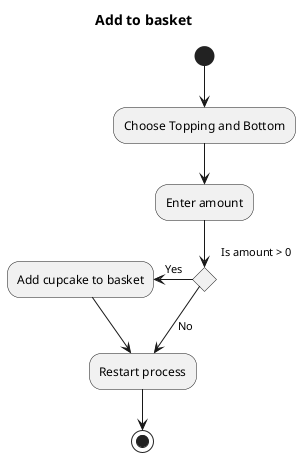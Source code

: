 @startuml
title Add to basket
(*)  --> "Choose Topping and Bottom"
--> "Enter amount"
If "Is amount > 0" then
-left-> [Yes] "Add cupcake to basket"
--> "Restart process"
else
--> [No] "Restart process"
Endif
-->(*)
@enduml